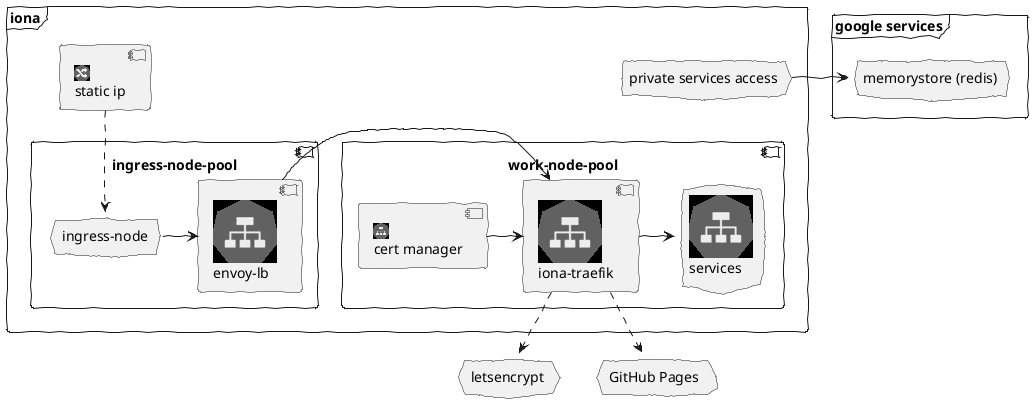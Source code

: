 @startuml
!include <kubernetes/k8s-sprites-unlabeled-25pct>
skinparam handwritten true 

frame "iona" {
component "<$ing,scale=0.25>\nstatic ip" as staticip

component "ingress-node-pool" {
  cloud "ingress-node" as ingressnode
  component "<$svc>\nenvoy-lb" as envoylb
  ingressnode -> envoylb
}

staticip ..> ingressnode

component "work-node-pool" {
  component "<$svc>\niona-traefik" as ionatraefik 
  component "<$svc,scale=0.25>\ncert manager" as  ionacertmanager
  cloud "<$svc>\nservices" as ionanginx
  ionacertmanager -> ionatraefik
  ionatraefik -> ionanginx
}

envoylb -> ionatraefik


cloud "private services access" as privateservicesaccess
}

cloud "letsencrypt" as lestencrypt
cloud "GitHub Pages" as githubpages

ionatraefik ..> lestencrypt
ionatraefik ..> githubpages

frame "google services" {
  cloud "memorystore (redis)" as redis
}

privateservicesaccess -> redis

@enduml
